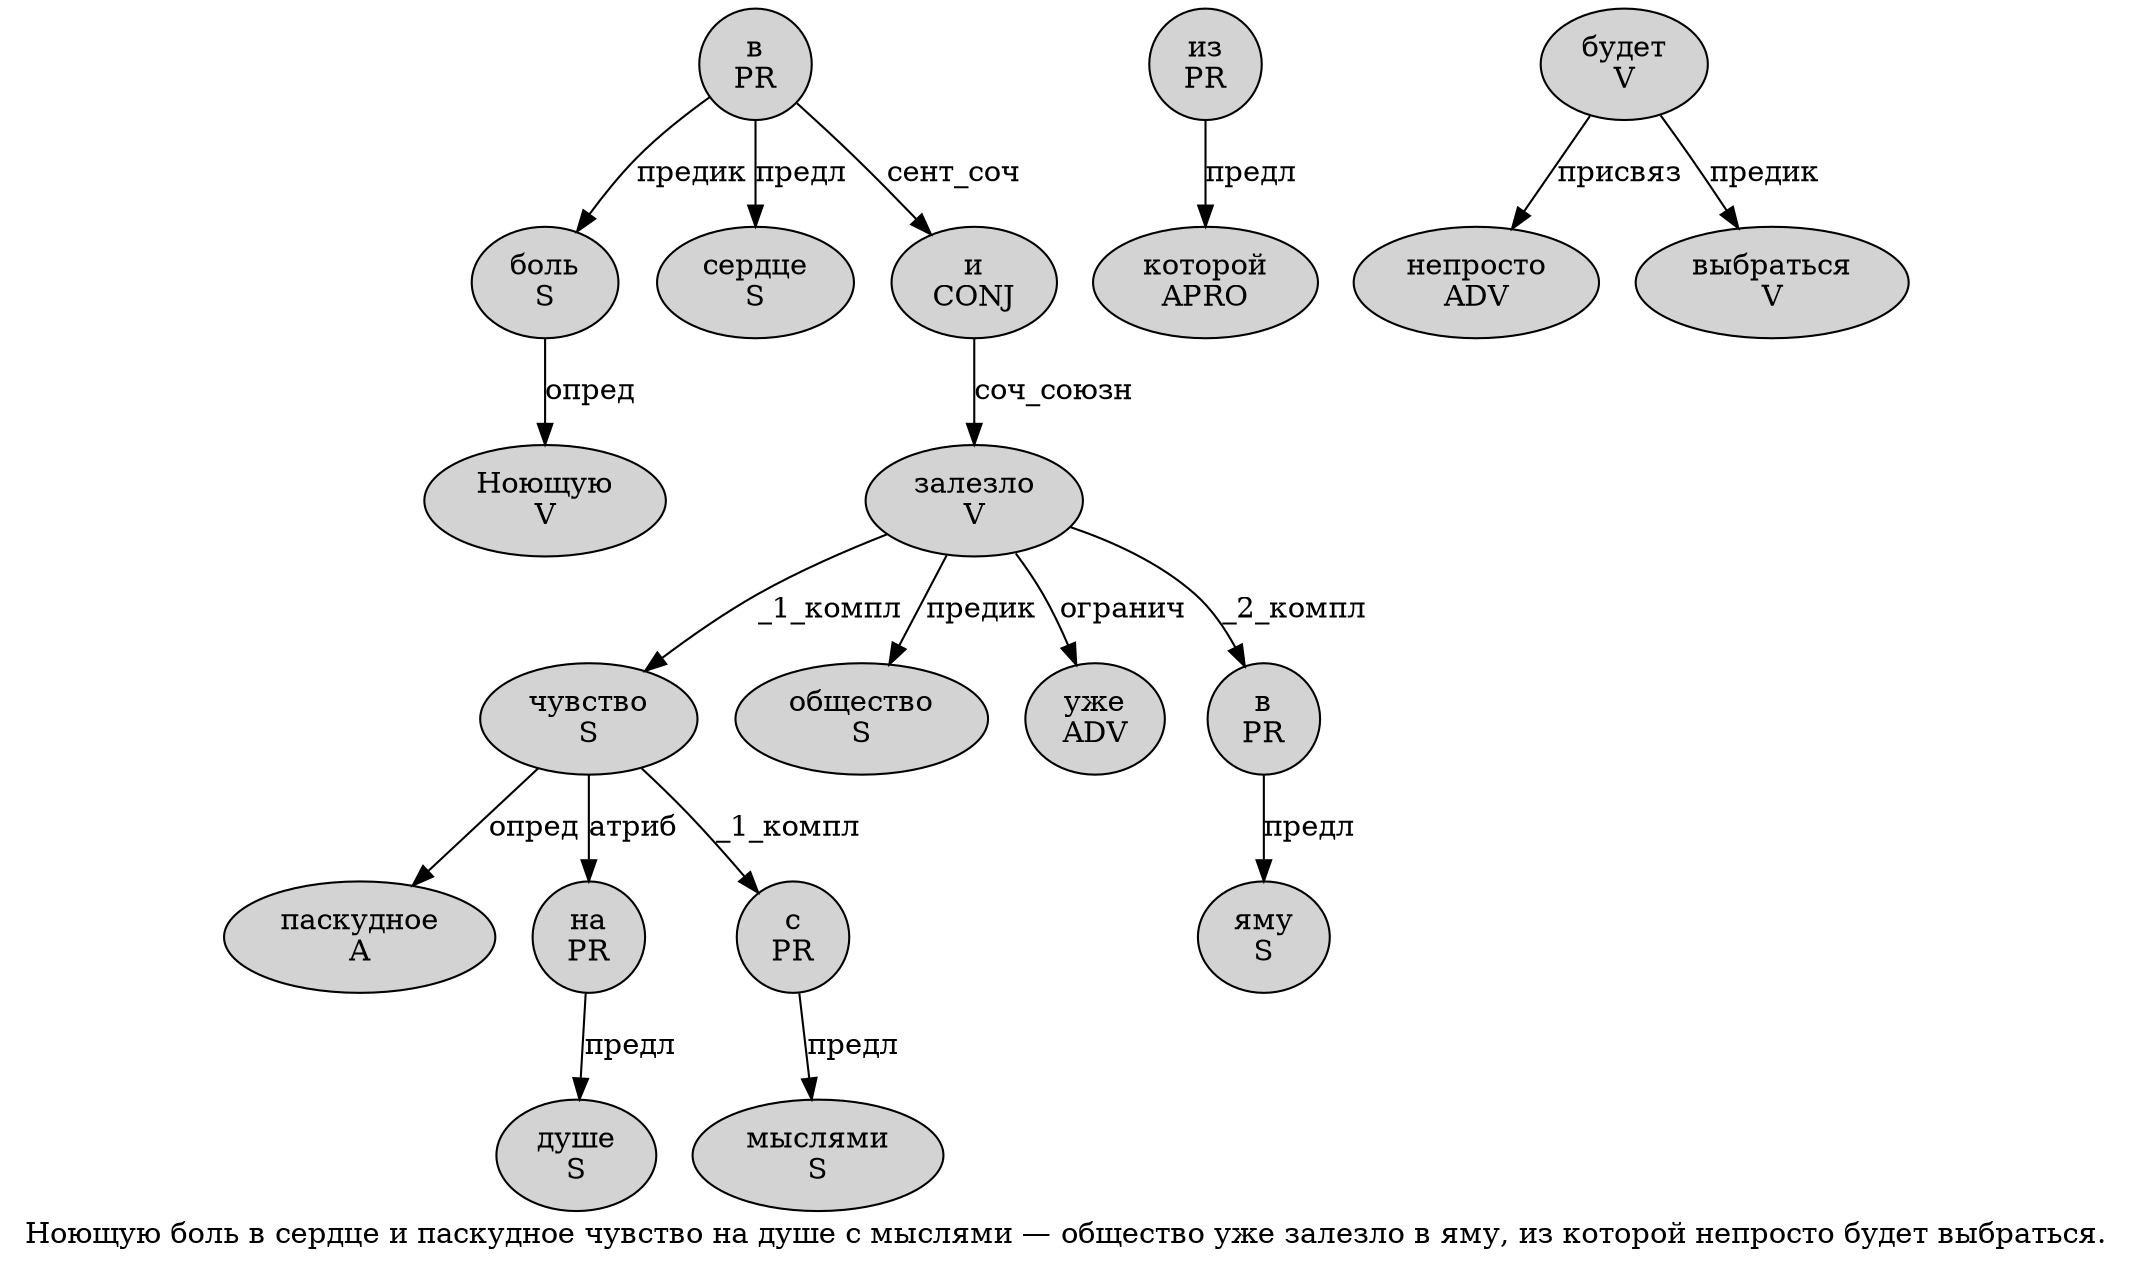 digraph SENTENCE_3159 {
	graph [label="Ноющую боль в сердце и паскудное чувство на душе с мыслями — общество уже залезло в яму, из которой непросто будет выбраться."]
	node [style=filled]
		0 [label="Ноющую
V" color="" fillcolor=lightgray penwidth=1 shape=ellipse]
		1 [label="боль
S" color="" fillcolor=lightgray penwidth=1 shape=ellipse]
		2 [label="в
PR" color="" fillcolor=lightgray penwidth=1 shape=ellipse]
		3 [label="сердце
S" color="" fillcolor=lightgray penwidth=1 shape=ellipse]
		4 [label="и
CONJ" color="" fillcolor=lightgray penwidth=1 shape=ellipse]
		5 [label="паскудное
A" color="" fillcolor=lightgray penwidth=1 shape=ellipse]
		6 [label="чувство
S" color="" fillcolor=lightgray penwidth=1 shape=ellipse]
		7 [label="на
PR" color="" fillcolor=lightgray penwidth=1 shape=ellipse]
		8 [label="душе
S" color="" fillcolor=lightgray penwidth=1 shape=ellipse]
		9 [label="с
PR" color="" fillcolor=lightgray penwidth=1 shape=ellipse]
		10 [label="мыслями
S" color="" fillcolor=lightgray penwidth=1 shape=ellipse]
		12 [label="общество
S" color="" fillcolor=lightgray penwidth=1 shape=ellipse]
		13 [label="уже
ADV" color="" fillcolor=lightgray penwidth=1 shape=ellipse]
		14 [label="залезло
V" color="" fillcolor=lightgray penwidth=1 shape=ellipse]
		15 [label="в
PR" color="" fillcolor=lightgray penwidth=1 shape=ellipse]
		16 [label="яму
S" color="" fillcolor=lightgray penwidth=1 shape=ellipse]
		18 [label="из
PR" color="" fillcolor=lightgray penwidth=1 shape=ellipse]
		19 [label="которой
APRO" color="" fillcolor=lightgray penwidth=1 shape=ellipse]
		20 [label="непросто
ADV" color="" fillcolor=lightgray penwidth=1 shape=ellipse]
		21 [label="будет
V" color="" fillcolor=lightgray penwidth=1 shape=ellipse]
		22 [label="выбраться
V" color="" fillcolor=lightgray penwidth=1 shape=ellipse]
			18 -> 19 [label="предл"]
			4 -> 14 [label="соч_союзн"]
			1 -> 0 [label="опред"]
			7 -> 8 [label="предл"]
			6 -> 5 [label="опред"]
			6 -> 7 [label="атриб"]
			6 -> 9 [label="_1_компл"]
			14 -> 6 [label="_1_компл"]
			14 -> 12 [label="предик"]
			14 -> 13 [label="огранич"]
			14 -> 15 [label="_2_компл"]
			15 -> 16 [label="предл"]
			9 -> 10 [label="предл"]
			2 -> 1 [label="предик"]
			2 -> 3 [label="предл"]
			2 -> 4 [label="сент_соч"]
			21 -> 20 [label="присвяз"]
			21 -> 22 [label="предик"]
}